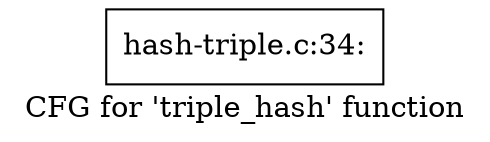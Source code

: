 digraph "CFG for 'triple_hash' function" {
	label="CFG for 'triple_hash' function";

	Node0xd211f00 [shape=record,label="{hash-triple.c:34:}"];
}
